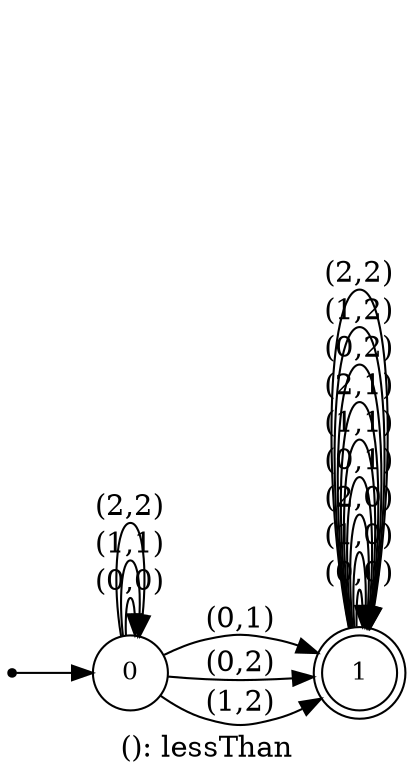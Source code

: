 digraph G {
label = "(): lessThan";
rankdir = LR;
node [shape = circle, label="0", fontsize=12]0;
node [shape = doublecircle, label="1", fontsize=12]1;
node [shape = point ]; qi
qi ->0;
0 -> 0[ label = "(0,0)"];
0 -> 1[ label = "(0,1)"];
0 -> 0[ label = "(1,1)"];
0 -> 1[ label = "(0,2)"];
0 -> 1[ label = "(1,2)"];
0 -> 0[ label = "(2,2)"];
1 -> 1[ label = "(0,0)"];
1 -> 1[ label = "(1,0)"];
1 -> 1[ label = "(2,0)"];
1 -> 1[ label = "(0,1)"];
1 -> 1[ label = "(1,1)"];
1 -> 1[ label = "(2,1)"];
1 -> 1[ label = "(0,2)"];
1 -> 1[ label = "(1,2)"];
1 -> 1[ label = "(2,2)"];
}
